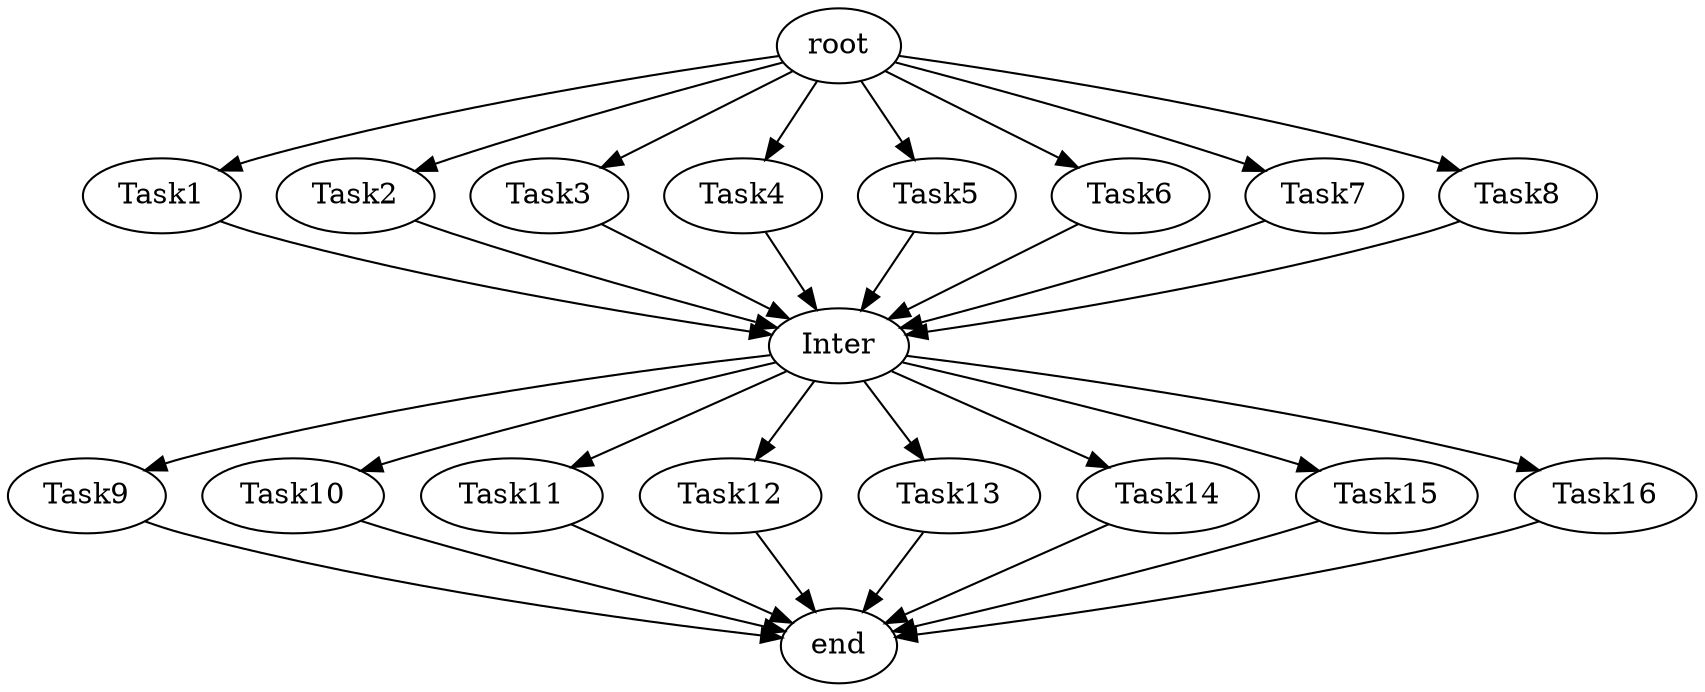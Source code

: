 digraph Redistribution {
    root    [size=2];
    end     [size=2];

    Inter   [size=1000000000];

    Task1   [size=1000000000];
    Task2   [size=1000000000];
    Task3   [size=1000000000];
    Task4   [size=1000000000];
    Task5   [size=1000000000];
    Task6   [size=1000000000];
    Task7   [size=1000000000];
    Task8   [size=1000000000];

    Task9   [size=1000000000];
    Task10  [size=1000000000];
    Task11  [size=1000000000];
    Task12  [size=1000000000];
    Task13  [size=1000000000];
    Task14  [size=1000000000];
    Task15  [size=1000000000];
    Task16  [size=1000000000];

    root -> Task1 [size=2];
    root -> Task2 [size=2];
    root -> Task3 [size=2];
    root -> Task4 [size=2];
    root -> Task5 [size=2];
    root -> Task6 [size=2];
    root -> Task7 [size=2];
    root -> Task8 [size=2];

    Task1 -> Inter [size=2000000000];
    Task2 -> Inter [size=2000000000];
    Task3 -> Inter [size=2000000000];
    Task4 -> Inter [size=2000000000];
    Task5 -> Inter [size=2000000000];
    Task6 -> Inter [size=2000000000];
    Task7 -> Inter [size=2000000000];
    Task8 -> Inter [size=2000000000];

    Inter -> Task9  [size=2000000000];
    Inter -> Task10 [size=2000000000];
    Inter -> Task11 [size=2000000000];
    Inter -> Task12 [size=2000000000];
    Inter -> Task13 [size=2000000000];
    Inter -> Task14 [size=2000000000];
    Inter -> Task15 [size=2000000000];
    Inter -> Task16 [size=2000000000];

    Task9  -> end [size=2];
    Task10 -> end [size=2];
    Task11 -> end [size=2];
    Task12 -> end [size=2];
    Task13 -> end [size=2];
    Task14 -> end [size=2];
    Task15 -> end [size=2];
    Task16 -> end [size=2];
}